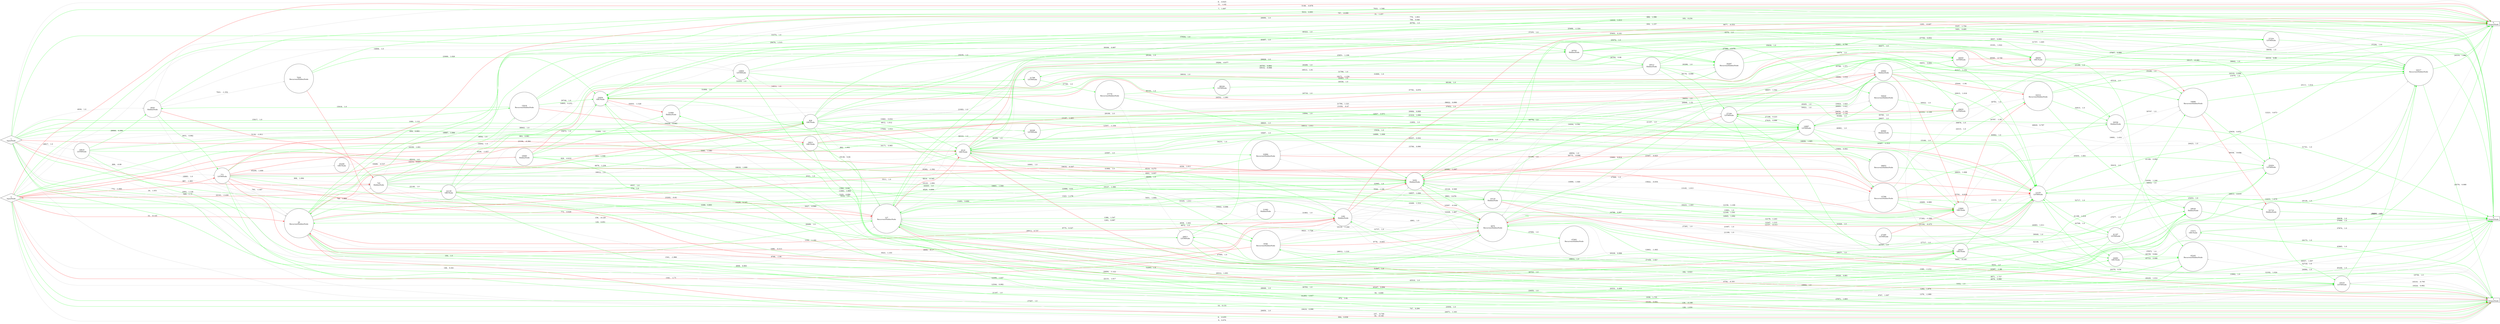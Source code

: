 digraph G {
	rankdir = LR;
	splines = true;
	ranksep=5;
	nodesep=0.05;

	1 [shape=diamond, label="1
InputNode"]
	2 [shape=diamond, label="2
InputNode"]
	{rank=min; 1; 2; }

	18616 [shape=circle, label="18616
LSTMNode"]
	{rank=same; 18616; }

	22139 [shape=circle, label="22139
GRUNode"]
	{rank=same; 22139; }

	15016 [shape=circle, label="15016
RecurrentHiddenNode"]
	{rank=same; 15016; }

	4929 [shape=circle, label="4929
HiddenNode"]
	{rank=same; 4929; }

	771 [shape=circle, label="771
LSTMNode"]
	{rank=same; 771; }

	29 [shape=circle, label="29
RecurrentHiddenNode"]
	7020 [shape=circle, label="7020
RecurrentHiddenNode"]
	{rank=same; 29; 7020; }

	14804 [shape=circle, label="14804
LSTMNode"]
	{rank=same; 14804; }

	745 [shape=circle, label="745
HiddenNode"]
	{rank=same; 745; }

	16011 [shape=circle, label="16011
GRUNode"]
	{rank=same; 16011; }

	45208 [shape=circle, label="45208
GRUNode"]
	{rank=same; 45208; }

	828 [shape=circle, label="828
GRUNode"]
	{rank=same; 828; }

	127 [shape=circle, label="127
RecurrentHiddenNode"]
	{rank=same; 127; }

	20287 [shape=circle, label="20287
RecurrentHiddenNode"]
	{rank=same; 20287; }

	68164 [shape=circle, label="68164
LSTMNode"]
	{rank=same; 68164; }

	37779 [shape=circle, label="37779
RecurrentHiddenNode"]
	{rank=same; 37779; }

	31798 [shape=circle, label="31798
LSTMNode"]
	36308 [shape=circle, label="36308
LSTMNode"]
	{rank=same; 31798; 36308; }

	18512 [shape=circle, label="18512
HiddenNode"]
	{rank=same; 18512; }

	26762 [shape=circle, label="26762
HiddenNode"]
	47093 [shape=circle, label="47093
RecurrentHiddenNode"]
	{rank=same; 26762; 47093; }

	6518 [shape=circle, label="6518
GRUNode"]
	{rank=same; 6518; }

	20682 [shape=circle, label="20682
HiddenNode"]
	{rank=same; 20682; }

	26811 [shape=circle, label="26811
LSTMNode"]
	{rank=same; 26811; }

	14987 [shape=circle, label="14987
LSTMNode"]
	{rank=same; 14987; }

	9766 [shape=circle, label="9766
RecurrentHiddenNode"]
	22984 [shape=circle, label="22984
RecurrentHiddenNode"]
	31982 [shape=circle, label="31982
HiddenNode"]
	{rank=same; 9766; 22984; 31982; }

	29655 [shape=circle, label="29655
LSTMNode"]
	{rank=same; 29655; }

	50020 [shape=circle, label="50020
RecurrentHiddenNode"]
	{rank=same; 50020; }

	18485 [shape=circle, label="18485
HiddenNode"]
	{rank=same; 18485; }

	51806 [shape=circle, label="51806
HiddenNode"]
	{rank=same; 51806; }

	28953 [shape=circle, label="28953
RecurrentHiddenNode"]
	60960 [shape=circle, label="60960
HiddenNode"]
	{rank=same; 28953; 60960; }

	27194 [shape=circle, label="27194
LSTMNode"]
	{rank=same; 27194; }

	34050 [shape=circle, label="34050
LSTMNode"]
	{rank=same; 34050; }

	1281 [shape=circle, label="1281
HiddenNode"]
	{rank=same; 1281; }

	4870 [shape=circle, label="4870
RecurrentHiddenNode"]
	10124 [shape=circle, label="10124
HiddenNode"]
	{rank=same; 4870; 10124; }

	38956 [shape=circle, label="38956
GRUNode"]
	{rank=same; 38956; }

	27260 [shape=circle, label="27260
LSTMNode"]
	{rank=same; 27260; }

	20227 [shape=circle, label="20227
GRUNode"]
	{rank=same; 20227; }

	19080 [shape=circle, label="19080
RecurrentHiddenNode"]
	{rank=same; 19080; }

	15789 [shape=circle, label="15789
RecurrentHiddenNode"]
	{rank=same; 15789; }

	25454 [shape=circle, label="25454
LSTMNode"]
	37254 [shape=circle, label="37254
LSTMNode"]
	{rank=same; 25454; 37254; }

	41197 [shape=circle, label="41197
LSTMNode"]
	{rank=same; 41197; }

	52716 [shape=circle, label="52716
HiddenNode"]
	{rank=same; 52716; }

	13060 [shape=circle, label="13060
GRUNode"]
	{rank=same; 13060; }

	12155 [shape=circle, label="12155
LSTMNode"]
	24314 [shape=circle, label="24314
RecurrentHiddenNode"]
	{rank=same; 12155; 24314; }

	5450 [shape=circle, label="5450
HiddenNode"]
	{rank=same; 5450; }

	19318 [shape=circle, label="19318
LSTMNode"]
	{rank=same; 19318; }

	24317 [shape=circle, label="24317
RecurrentHiddenNode"]
	{rank=same; 24317; }

	23054 [shape=circle, label="23054
GRUNode"]
	{rank=same; 23054; }

	24082 [shape=circle, label="24082
GRUNode"]
	30556 [shape=circle, label="30556
HiddenNode"]
	{rank=same; 24082; 30556; }

	29636 [shape=circle, label="29636
HiddenNode"]
	37872 [shape=circle, label="37872
GRUNode"]
	{rank=same; 29636; 37872; }

	45245 [shape=circle, label="45245
RecurrentHiddenNode"]
	{rank=same; 45245; }

	3 [shape=box, label="3
OutputNode"]
	4 [shape=box, label="4
OutputNode"]
	5 [shape=box, label="5
OutputNode"]
	{rank=max; 3; 4; 5; }

	1->15016 [label = "15017,   1.0", color = green]
	771->5 [label = "797,   -0.099", color = red]
	10124->20227 [label = "21007,   1.0", color = grey]
	20227->25454 [label = "27677,   1.0", color = green]
	15789->5450 [label = "15822,   -0.054", color = grey]
	6518->5 [label = "6677,   -0.553", color = red]
	37872->5 [label = "37999,   1.0", color = green]
	31798->37779 [label = "37780,   1.0", color = green]
	771->15789 [label = "16061,   1.0", color = grey]
	1281->5 [label = "1293,   -0.447", color = red]
	20682->38956 [label = "42317,   1.152", color = grey]
	36308->20682 [label = "37953,   1.0", color = green]
	1281->6518 [label = "6519,   0.272", color = green]
	37779->14987 [label = "38622,   0.996", color = grey]
	2->745 [label = "940,   1.73", color = grey]
	127->5 [label = "183,   0.234", color = green]
	4870->13060 [label = "14945,   1.002", color = grey]
	4870->29636 [label = "29637,   1.0", color = green]
	9766->10124 [label = "12737,   1.0", color = grey]
	2->26762 [label = "29476,   1.515", color = green]
	45208->18485 [label = "45210,   1.0", color = grey]
	3->45245 [label = "45246,   1.0", color = grey]
	22139->3 [label = "24071,   1.163", color = green]
	27194->50020 [label = "50021,   1.0", color = grey]
	15016->27194 [label = "29109,   1.0", color = grey]
	20682->12155 [label = "20915,   1.018", color = green]
	29->20227 [label = "22131,   1.017", color = green]
	127->3 [label = "130,   -0.188", color = red]
	38956->5 [label = "38958,   1.0", color = grey]
	18512->38956 [label = "43001,   0.766", color = green]
	20682->6518 [label = "20684,   0.908", color = green]
	22139->5450 [label = "22223,   1.0", color = green]
	9766->20227 [label = "20228,   0.998", color = green]
	828->127 [label = "862,   1.002", color = grey]
	37779->26811 [label = "38066,   1.0", color = grey]
	18616->5450 [label = "18618,   1.909", color = green]
	15789->25454 [label = "25455,   1.001", color = green]
	828->3 [label = "1036,   1.755", color = green]
	6518->4 [label = "6579,   1.0", color = green]
	771->127 [label = "773,   -0.828", color = red]
	4929->4870 [label = "5027,   -0.969", color = grey]
	9766->4870 [label = "9778,   -0.605", color = red]
	20682->22984 [label = "24004,   0.582", color = grey]
	29655->14987 [label = "29657,   1.0", color = green]
	4870->5450 [label = "6901,   0.076", color = green]
	28953->23054 [label = "34231,   1.0", color = green]
	14987->15789 [label = "15884,   0.002", color = green]
	23054->51806 [label = "55935,   -1.528", color = red]
	29->15789 [label = "16616,   -0.367", color = red]
	4870->15789 [label = "16223,   1.443", color = grey]
	771->18485 [label = "18486,   -0.537", color = red]
	9766->5450 [label = "10110,   -1.244", color = grey]
	771->3 [label = "904,   0.936", color = green]
	1->14987 [label = "15061,   0.834", color = green]
	1281->14987 [label = "14988,   1.046", color = grey]
	6518->30556 [label = "30776,   1.0", color = green]
	18512->20287 [label = "20288,   1.0", color = green]
	771->4 [label = "972,   1.02", color = grey]
	745->127 [label = "774,   1.0", color = grey]
	6518->4870 [label = "10043,   0.996", color = grey]
	1->4870 [label = "4908,   0.993", color = green]
	3->29 [label = "107,   -0.749", color = grey]
	6518->12155 [label = "12610,   1.0", color = grey]
	18512->127 [label = "18514,   -0.966", color = grey]
	745->22139 [label = "22140,   1.0", color = green]
	22139->45245 [label = "45263,   1.017", color = green]
	6518->36308 [label = "36309,   1.0", color = grey]
	127->6518 [label = "6619,   -0.345", color = red]
	18616->29 [label = "18983,   1.0", color = grey]
	828->12155 [label = "12402,   1.0", color = green]
	127->29 [label = "129,   0.951", color = green]
	2->771 [label = "772,   -1.065", color = red]
	47093->127 [label = "47095,   1.0", color = green]
	745->10124 [label = "10125,   1.004", color = grey]
	828->18512 [label = "19264,   -0.677", color = grey]
	26811->31982 [label = "32834,   1.0", color = grey]
	1->127 [label = "184,   1.0", color = green]
	6518->9766 [label = "10127,   1.308", color = green]
	14804->828 [label = "14912,   1.0", color = grey]
	22139->29655 [label = "30918,   1.0", color = green]
	127->29636 [label = "30723,   1.0", color = green]
	68164->20287 [label = "68166,   1.0", color = green]
	6518->13060 [label = "16585,   -1.067", color = red]
	41197->51806 [label = "51807,   1.0", color = green]
	28953->12155 [label = "28955,   1.008", color = green]
	14987->25454 [label = "26620,   0.797", color = grey]
	16011->3 [label = "16183,   0.692", color = green]
	6518->26762 [label = "26763,   0.864", color = green]
	2->29 [label = "33,   -0.145", color = red]
	18512->27194 [label = "38179,   0.998", color = green]
	41197->12155 [label = "42708,   1.0", color = green]
	3->37872 [label = "43965,   1.0", color = green]
	6518->3 [label = "6758,   -0.301", color = red]
	127->24317 [label = "27358,   1.027", color = green]
	18485->12155 [label = "18487,   1.0", color = green]
	27194->29655 [label = "29656,   -1.192", color = red]
	1->36308 [label = "38943,   1.0", color = green]
	4870->5 [label = "4937,   0.999", color = grey]
	37779->5450 [label = "38920,   1.0", color = green]
	2->1281 [label = "1341,   -1.71", color = red]
	2->5450 [label = "5599,   0.801", color = green]
	12155->3 [label = "12192,   1.024", color = green]
	16011->14987 [label = "16013,   1.011", color = green]
	13060->3 [label = "13062,   1.0", color = grey]
	15016->16011 [label = "16318,   -0.083", color = red]
	24082->45245 [label = "45723,   0.998", color = green]
	771->4870 [label = "5103,   0.994", color = grey]
	745->3 [label = "747,   0.284", color = grey]
	22139->26811 [label = "28488,   1.0", color = green]
	10124->5 [label = "10181,   1.022", color = grey]
	745->14804 [label = "14805,   0.253", color = grey]
	37779->20287 [label = "37781,   0.978", color = grey]
	15789->13060 [label = "16460,   0.989", color = green]
	41197->45245 [label = "46159,   0.664", color = green]
	1281->4870 [label = "4961,   1.0", color = grey]
	20287->38956 [label = "44477,   1.0", color = green]
	31982->6518 [label = "31984,   1.0", color = grey]
	16011->127 [label = "19138,   0.94", color = green]
	2->24082 [label = "27447,   1.0", color = green]
	12155->41197 [label = "41198,   1.018", color = green]
	6518->18512 [label = "18513,   1.01", color = grey]
	771->828 [label = "863,   0.961", color = green]
	127->5450 [label = "5451,   1.004", color = grey]
	5450->3 [label = "5452,   1.0", color = grey]
	1->10124 [label = "10220,   0.107", color = green]
	18485->4870 [label = "18661,   1.008", color = green]
	24082->3 [label = "24084,   1.0", color = grey]
	771->5450 [label = "6321,   1.0", color = green]
	26811->3 [label = "27871,   1.603", color = green]
	19080->25454 [label = "25630,   0.652", color = green]
	745->5 [label = "770,   1.953", color = grey]
	1->771 [label = "896,   -0.08", color = grey]
	20682->24314 [label = "25044,   -1.94", color = red]
	26811->20227 [label = "30855,   1.0", color = green]
	26762->5 [label = "31489,   1.0", color = green]
	828->20287 [label = "20628,   1.0", color = green]
	5450->5 [label = "5491,   0.495", color = green]
	18512->24317 [label = "31757,   1.005", color = green]
	23054->19318 [label = "23056,   1.0", color = green]
	19080->52716 [label = "58558,   -0.058", color = red]
	22139->31798 [label = "31919,   1.0", color = green]
	12155->24317 [label = "24613,   -0.819", color = grey]
	29->24317 [label = "25851,   1.106", color = green]
	1->4 [label = "7,   1.697", color = green]
	15016->50020 [label = "57654,   1.0", color = green]
	4870->12155 [label = "12247,   1.315", color = green]
	20287->127 [label = "20289,   1.0", color = green]
	31798->20287 [label = "31800,   1.0", color = grey]
	26811->127 [label = "26813,   0.737", color = grey]
	9766->1281 [label = "9823,   -1.726", color = grey]
	3->1281 [label = "1282,   1.874", color = grey]
	14804->4 [label = "14959,   1.013", color = green]
	1281->3 [label = "1379,   -1.989", color = grey]
	9766->12155 [label = "12663,   -1.063", color = grey]
	29->5 [label = "31,   1.257", color = green]
	2->127 [label = "146,   0.341", color = grey]
	25454->12155 [label = "25456,   1.246", color = green]
	745->4870 [label = "4909,   -0.17", color = grey]
	13060->24314 [label = "24787,   -1.85", color = red]
	771->29 [label = "793,   -1.447", color = grey]
	4929->4 [label = "5033,   0.995", color = green]
	15016->23054 [label = "29746,   1.0", color = green]
	19318->24317 [label = "25887,   1.002", color = green]
	29636->4 [label = "29638,   1.0", color = green]
	22139->15016 [label = "24692,   1.0", color = grey]
	14987->5450 [label = "15093,   0.914", color = green]
	1281->31982 [label = "31983,   1.0", color = grey]
	2->6518 [label = "6528,   -1.657", color = red]
	771->45208 [label = "45209,   1.009", color = grey]
	15016->29 [label = "15233,   0.637", color = green]
	27194->4870 [label = "27946,   1.0", color = grey]
	13060->5450 [label = "13145,   1.013", color = grey]
	14804->26762 [label = "29160,   1.0", color = grey]
	20682->13060 [label = "21310,   -1.169", color = red]
	828->24317 [label = "25403,   0.161", color = green]
	27194->34050 [label = "35798,   1.371", color = green]
	828->14987 [label = "14990,   1.0", color = green]
	828->6518 [label = "6812,   1.012", color = green]
	38956->23054 [label = "40323,   1.0", color = green]
	9766->29 [label = "9768,   -1.84", color = red]
	14804->2 [label = "14806,   1.0", color = grey]
	1->828 [label = "1080,   1.121", color = green]
	16011->20682 [label = "21458,   -0.47", color = red]
	771->745 [label = "908,   1.094", color = grey]
	745->1281 [label = "1380,   0.967", color = green]
	1281->5450 [label = "5544,   -1.66", color = red]
	29->5450 [label = "5512,   1.0", color = green]
	7020->23054 [label = "23069,   1.026", color = green]
	14987->6518 [label = "14989,   1.009", color = green]
	22984->127 [label = "22986,   0.01", color = green]
	6518->28953 [label = "29357,   0.004", color = green]
	6518->5450 [label = "6556,   1.011", color = grey]
	4870->127 [label = "4872,   1.0", color = grey]
	1->29 [label = "30,   1.051", color = grey]
	20682->24317 [label = "25246,   1.0", color = green]
	15789->5 [label = "16117,   -0.265", color = grey]
	20227->24317 [label = "25453,   1.0", color = green]
	1->3 [label = "6,   -0.455", color = grey]
	29655->37254 [label = "37607,   0.988", color = green]
	29655->24314 [label = "30781,   1.0", color = grey]
	745->5450 [label = "5511,   1.0", color = grey]
	127->4 [label = "182,   0.923", color = green]
	4870->4 [label = "5032,   1.0", color = green]
	10124->13060 [label = "13061,   1.0", color = green]
	14987->12155 [label = "15160,   1.0", color = green]
	10124->3 [label = "10387,   -1.88", color = red]
	22139->2 [label = "22141,   -1.439", color = red]
	14987->29655 [label = "30785,   1.0", color = grey]
	29->18512 [label = "20439,   1.0", color = green]
	127->10124 [label = "10165,   1.011", color = green]
	2->13060 [label = "13281,   0.664", color = green]
	14987->20682 [label = "20683,   1.021", color = grey]
	1->1281 [label = "1541,   -1.966", color = grey]
	14987->13060 [label = "16367,   -1.513", color = grey]
	29->25454 [label = "26648,   1.0", color = green]
	4870->22984 [label = "22985,   1.0", color = grey]
	37872->4 [label = "37874,   1.0", color = grey]
	24317->3 [label = "24576,   0.988", color = green]
	3->9766 [label = "9767,   1.007", color = green]
	15789->19318 [label = "20379,   0.56", color = green]
	37254->4 [label = "37256,   1.01", color = green]
	2->5 [label = "11,   -1.62", color = red]
	1->18616 [label = "18617,   1.0", color = grey]
	745->2 [label = "2083,   1.126", color = grey]
	828->1281 [label = "1323,   1.176", color = grey]
	6518->15789 [label = "15790,   0.996", color = grey]
	9766->13060 [label = "16799,   0.987", color = green]
	745->16011 [label = "16012,   1.0", color = grey]
	3->4870 [label = "4871,   1.727", color = green]
	52716->19318 [label = "52718,   1.0", color = green]
	4870->3 [label = "4879,   0.986", color = grey]
	18616->20227 [label = "21167,   1.0", color = green]
	29->1281 [label = "1330,   -1.162", color = red]
	3->30556 [label = "30557,   1.007", color = grey]
	41197->19080 [label = "41199,   0.992", color = green]
	29->19318 [label = "19419,   0.998", color = grey]
	29->127 [label = "156,   -0.129", color = grey]
	127->13060 [label = "16637,   1.008", color = green]
	13060->24082 [label = "24083,   1.011", color = green]
	22984->28953 [label = "28954,   1.0", color = grey]
	24082->4 [label = "24173,   1.0", color = green]
	2->4 [label = "10,   0.131", color = green]
	5->5450 [label = "9187,   1.754", color = green]
	24314->5 [label = "24316,   0.99", color = green]
	20682->34050 [label = "34051,   0.604", color = green]
	24314->30556 [label = "32615,   1.0", color = green]
	4870->20227 [label = "21199,   1.0", color = grey]
	16011->24317 [label = "25072,   1.0", color = grey]
	828->4870 [label = "4941,   0.997", color = green]
	45245->23054 [label = "45247,   0.994", color = green]
	12155->4870 [label = "12157,   -0.313", color = red]
	1281->10124 [label = "10269,   1.314", color = grey]
	27194->5450 [label = "36775,   -0.898", color = red]
	34050->38956 [label = "39585,   -0.746", color = red]
	52716->4 [label = "53590,   1.0", color = green]
	12155->5450 [label = "12169,   1.501", color = green]
	9766->19318 [label = "19902,   1.0", color = grey]
	2->3 [label = "9,   0.074", color = grey]
	745->14987 [label = "15197,   1.405", color = green]
	16011->6518 [label = "16171,   0.985", color = green]
	6518->22984 [label = "23597,   1.0", color = green]
	27260->13060 [label = "27262,   -1.388", color = red]
	18616->3 [label = "20650,   1.0", color = grey]
	19318->1281 [label = "19320,   0.881", color = green]
	24314->24317 [label = "24318,   0.999", color = green]
	37254->23054 [label = "40782,   1.0", color = green]
	2->12155 [label = "12544,   0.992", color = grey]
	30556->4 [label = "31741,   1.0", color = green]
	18512->13060 [label = "18608,   1.965", color = green]
	27194->14987 [label = "27196,   0.223", color = green]
	29->12155 [label = "12263,   1.0", color = grey]
	26762->34050 [label = "35630,   1.0", color = green]
	18616->20682 [label = "21003,   1.0", color = grey]
	2->828 [label = "859,   0.993", color = grey]
	127->9766 [label = "9775,   0.327", color = green]
	20682->5450 [label = "21107,   1.0", color = green]
	18485->19080 [label = "19171,   -1.234", color = red]
	127->12155 [label = "12228,   1.487", color = grey]
	7020->5 [label = "7022,   1.548", color = green]
	26811->19080 [label = "26898,   1.53", color = green]
	771->10124 [label = "11683,   1.664", color = green]
	20682->27194 [label = "29265,   1.0", color = grey]
	50020->29655 [label = "50022,   1.0", color = green]
	1->5 [label = "8,   -0.825", color = grey]
	18485->20227 [label = "20312,   1.001", color = green]
	10124->12155 [label = "12176,   1.243", color = green]
	4929->5 [label = "5148,   -0.878", color = grey]
	30556->29636 [label = "30652,   1.0", color = grey]
	2->15789 [label = "16382,   -1.592", color = red]
	26762->20682 [label = "27590,   -0.976", color = grey]
	13060->24317 [label = "24423,   1.0", color = grey]
	60960->30556 [label = "60962,   1.0", color = green]
	4929->745 [label = "5118,   -1.911", color = red]
	14987->30556 [label = "30876,   1.0", color = grey]
	10124->5450 [label = "10126,   0.569", color = green]
	30556->19080 [label = "30747,   1.0", color = grey]
	14804->24317 [label = "25466,   -1.324", color = grey]
	22139->23054 [label = "23194,   -0.364", color = grey]
	14987->27194 [label = "27835,   0.986", color = green]
	18485->23054 [label = "35872,   1.0", color = green]
	20227->5 [label = "21679,   1.0", color = green]
	1281->127 [label = "1283,   0.987", color = grey]
	828->4 [label = "830,   1.157", color = grey]
	24314->29636 [label = "30419,   1.0", color = green]
	19080->24317 [label = "25111,   1.014", color = green]
	22139->29636 [label = "30763,   1.0", color = green]
	22984->12155 [label = "23567,   -0.925", color = red]
	1->4929 [label = "4930,   1.0", color = grey]
	4929->24317 [label = "26690,   1.0", color = grey]
	4929->7020 [label = "7021,   -1.352", color = grey]
	30556->23054 [label = "30558,   1.0", color = green]
	828->5 [label = "888,   1.596", color = green]
	7020->20227 [label = "20694,   -1.322", color = red]
	23054->30556 [label = "32463,   1.0", color = green]
	127->1281 [label = "1386,   1.547", color = green]
	15789->24314 [label = "24315,   1.0", color = green]
	771->6518 [label = "6679,   1.238", color = grey]
	26762->18512 [label = "26764,   0.98", color = green]
	26762->25454 [label = "27750,   0.854", color = green]
	15789->52716 [label = "52717,   1.0", color = green]
	24314->23054 [label = "24718,   1.0", color = green]
	6518->20682 [label = "21416,   1.006", color = grey]
	18485->51806 [label = "51809,   1.0", color = green]
	1281->4 [label = "1340,   -1.212", color = grey]
	15789->12155 [label = "15791,   -0.639", color = red]
	6518->127 [label = "6520,   0.894", color = grey]
	27194->24082 [label = "27717,   1.0", color = green]
	15016->20287 [label = "39309,   0.997", color = green]
	24082->37872 [label = "37873,   1.0", color = grey]
	4929->771 [label = "4931,   0.982", color = green]
	24082->5 [label = "24126,   1.0", color = grey]
	29->828 [label = "829,   -0.819", color = red]
	5450->4 [label = "5495,   -0.145", color = grey]
	828->20682 [label = "21790,   1.321", color = grey]
	18616->4929 [label = "26840,   0.306", color = green]
	745->828 [label = "903,   1.598", color = green]
	29->3 [label = "34,   -0.146", color = red]
	29->4 [label = "50,   0.808", color = green]
	12155->4 [label = "12231,   1.876", color = green]
	14804->12155 [label = "14847,   0.972", color = green]
	41197->14804 [label = "45510,   1.0", color = green]
	4870->25454 [label = "25707,   1.0", color = grey]
	19080->4870 [label = "19082,   1.018", color = grey]
	18616->828 [label = "18987,   1.006", color = green]
	127->19318 [label = "20552,   0.409", color = grey]
	36308->127 [label = "36310,   1.0", color = grey]
	1281->27194 [label = "27195,   1.0", color = grey]
	14987->60960 [label = "60961,   1.0", color = grey]
	27260->29636 [label = "30049,   1.0", color = green]
	6518->14987 [label = "15034,   1.0", color = green]
	14987->50020 [label = "55384,   1.0", color = green]
	3->23054 [label = "23055,   1.0", color = grey]
	745->4 [label = "798,   0.046", color = green]
	29->745 [label = "746,   1.808", color = grey]
	37779->68164 [label = "68165,   1.0", color = green]
	1->26762 [label = "31074,   1.0", color = green]
	18512->12155 [label = "18979,   1.0", color = green]
	1->5450 [label = "5565,   -1.881", color = red]
	3->127 [label = "128,   1.034", color = green]
	22139->127 [label = "23282,   -0.62", color = red]
	15016->4929 [label = "15018,   1.0", color = green]
	19318->4 [label = "19756,   1.0", color = grey]
	38956->45245 [label = "45519,   1.0", color = green]
	24317->5 [label = "24319,   1.882", color = green]
	18512->31798 [label = "31799,   1.0", color = green]
	10124->38956 [label = "38957,   1.542", color = green]
	771->1281 [label = "1686,   -0.313", color = red]
	127->4870 [label = "4938,   1.442", color = green]
	5450->12155 [label = "12156,   1.109", color = grey]
	3->19318 [label = "19319,   -0.795", color = grey]
	20227->19318 [label = "20229,   1.014", color = green]
	51806->14804 [label = "51808,   1.0", color = green]
	38956->24317 [label = "39642,   1.0", color = green]
	2->16011 [label = "16339,   1.001", color = green]
	20227->41197 [label = "42148,   1.0", color = grey]
	29->6518 [label = "6557,   1.0", color = green]
	13060->12155 [label = "13153,   1.0", color = grey]
	4870->26811 [label = "26812,   1.316", color = green]
	2->14987 [label = "17042,   1.014", color = green]
	4870->27260 [label = "27261,   1.0", color = grey]
	34050->5450 [label = "34052,   1.0", color = grey]
	4870->47093 [label = "47094,   1.0", color = green]
	20287->24317 [label = "25190,   1.0", color = green]
	5450->4870 [label = "10597,   -0.304", color = red]
	29->4870 [label = "5023,   1.103", color = grey]
	12155->5 [label = "12221,   0.873", color = green]
	1->745 [label = "887,   -1.861", color = red]
	1->6518 [label = "6954,   1.0", color = grey]
	19318->3 [label = "19324,   0.992", color = green]
	27194->20227 [label = "31626,   1.0", color = green]
	828->37254 [label = "37255,   1.0", color = green]
	34050->23054 [label = "40497,   1.0", color = grey]
	1->12155 [label = "12390,   1.037", color = green]
	20682->23054 [label = "24552,   -1.891", color = red]
	29655->27194 [label = "30145,   1.134", color = green]
	771->12155 [label = "12507,   -1.356", color = red]
	4870->19080 [label = "23824,   1.925", color = green]
	12155->19080 [label = "19081,   1.416", color = grey]
	20682->20227 [label = "21144,   -0.475", color = grey]
}